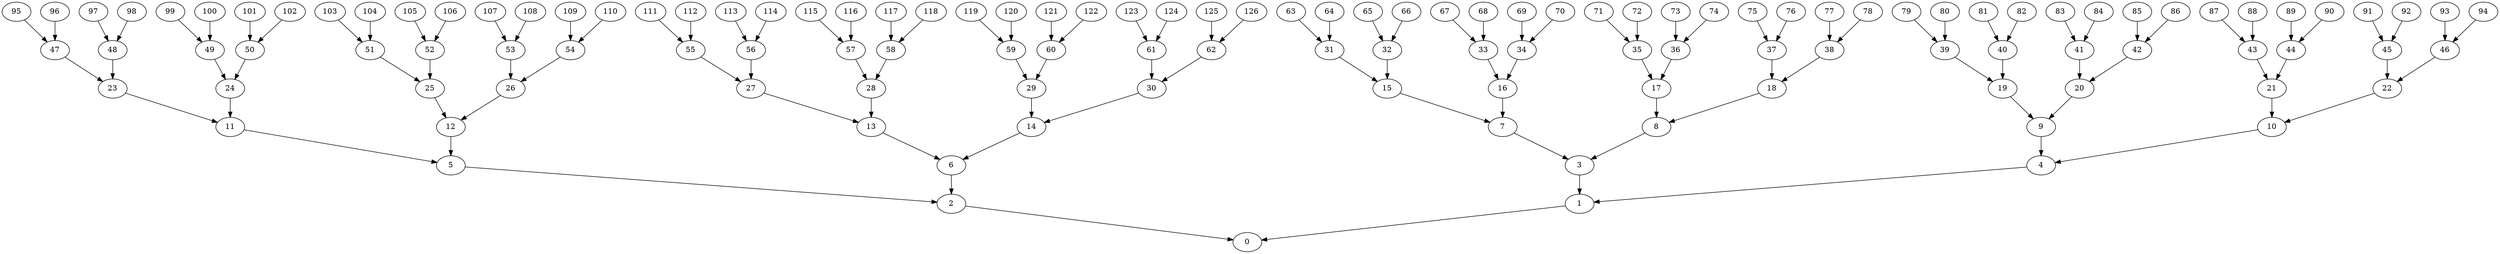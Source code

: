 strict digraph "" {
	1 -> 0;
	2 -> 0;
	3 -> 1;
	4 -> 1;
	5 -> 2;
	6 -> 2;
	7 -> 3;
	8 -> 3;
	9 -> 4;
	10 -> 4;
	11 -> 5;
	12 -> 5;
	13 -> 6;
	14 -> 6;
	15 -> 7;
	16 -> 7;
	17 -> 8;
	18 -> 8;
	19 -> 9;
	20 -> 9;
	21 -> 10;
	22 -> 10;
	23 -> 11;
	24 -> 11;
	25 -> 12;
	26 -> 12;
	27 -> 13;
	28 -> 13;
	29 -> 14;
	30 -> 14;
	31 -> 15;
	32 -> 15;
	33 -> 16;
	34 -> 16;
	35 -> 17;
	36 -> 17;
	37 -> 18;
	38 -> 18;
	39 -> 19;
	40 -> 19;
	41 -> 20;
	42 -> 20;
	43 -> 21;
	44 -> 21;
	45 -> 22;
	46 -> 22;
	47 -> 23;
	48 -> 23;
	49 -> 24;
	50 -> 24;
	51 -> 25;
	52 -> 25;
	53 -> 26;
	54 -> 26;
	55 -> 27;
	56 -> 27;
	57 -> 28;
	58 -> 28;
	59 -> 29;
	60 -> 29;
	61 -> 30;
	62 -> 30;
	63 -> 31;
	64 -> 31;
	65 -> 32;
	66 -> 32;
	67 -> 33;
	68 -> 33;
	69 -> 34;
	70 -> 34;
	71 -> 35;
	72 -> 35;
	73 -> 36;
	74 -> 36;
	75 -> 37;
	76 -> 37;
	77 -> 38;
	78 -> 38;
	79 -> 39;
	80 -> 39;
	81 -> 40;
	82 -> 40;
	83 -> 41;
	84 -> 41;
	85 -> 42;
	86 -> 42;
	87 -> 43;
	88 -> 43;
	89 -> 44;
	90 -> 44;
	91 -> 45;
	92 -> 45;
	93 -> 46;
	94 -> 46;
	95 -> 47;
	96 -> 47;
	97 -> 48;
	98 -> 48;
	99 -> 49;
	100 -> 49;
	101 -> 50;
	102 -> 50;
	103 -> 51;
	104 -> 51;
	105 -> 52;
	106 -> 52;
	107 -> 53;
	108 -> 53;
	109 -> 54;
	110 -> 54;
	111 -> 55;
	112 -> 55;
	113 -> 56;
	114 -> 56;
	115 -> 57;
	116 -> 57;
	117 -> 58;
	118 -> 58;
	119 -> 59;
	120 -> 59;
	121 -> 60;
	122 -> 60;
	123 -> 61;
	124 -> 61;
	125 -> 62;
	126 -> 62;
}
